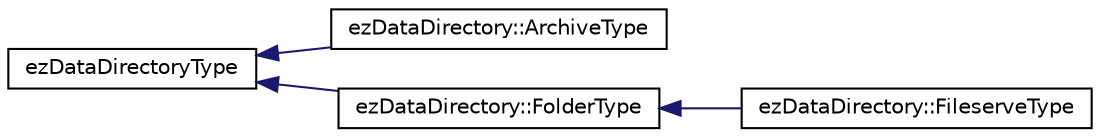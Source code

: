digraph "Graphical Class Hierarchy"
{
 // LATEX_PDF_SIZE
  edge [fontname="Helvetica",fontsize="10",labelfontname="Helvetica",labelfontsize="10"];
  node [fontname="Helvetica",fontsize="10",shape=record];
  rankdir="LR";
  Node0 [label="ezDataDirectoryType",height=0.2,width=0.4,color="black", fillcolor="white", style="filled",URL="$dc/de0/classez_data_directory_type.htm",tooltip="The base class for all data directory types."];
  Node0 -> Node1 [dir="back",color="midnightblue",fontsize="10",style="solid",fontname="Helvetica"];
  Node1 [label="ezDataDirectory::ArchiveType",height=0.2,width=0.4,color="black", fillcolor="white", style="filled",URL="$d1/d49/classez_data_directory_1_1_archive_type.htm",tooltip=" "];
  Node0 -> Node2 [dir="back",color="midnightblue",fontsize="10",style="solid",fontname="Helvetica"];
  Node2 [label="ezDataDirectory::FolderType",height=0.2,width=0.4,color="black", fillcolor="white", style="filled",URL="$de/d23/classez_data_directory_1_1_folder_type.htm",tooltip="A data directory type to handle access to ordinary files."];
  Node2 -> Node3 [dir="back",color="midnightblue",fontsize="10",style="solid",fontname="Helvetica"];
  Node3 [label="ezDataDirectory::FileserveType",height=0.2,width=0.4,color="black", fillcolor="white", style="filled",URL="$df/d4e/classez_data_directory_1_1_fileserve_type.htm",tooltip="A data directory type to handle access to files that are served from a network host."];
}

